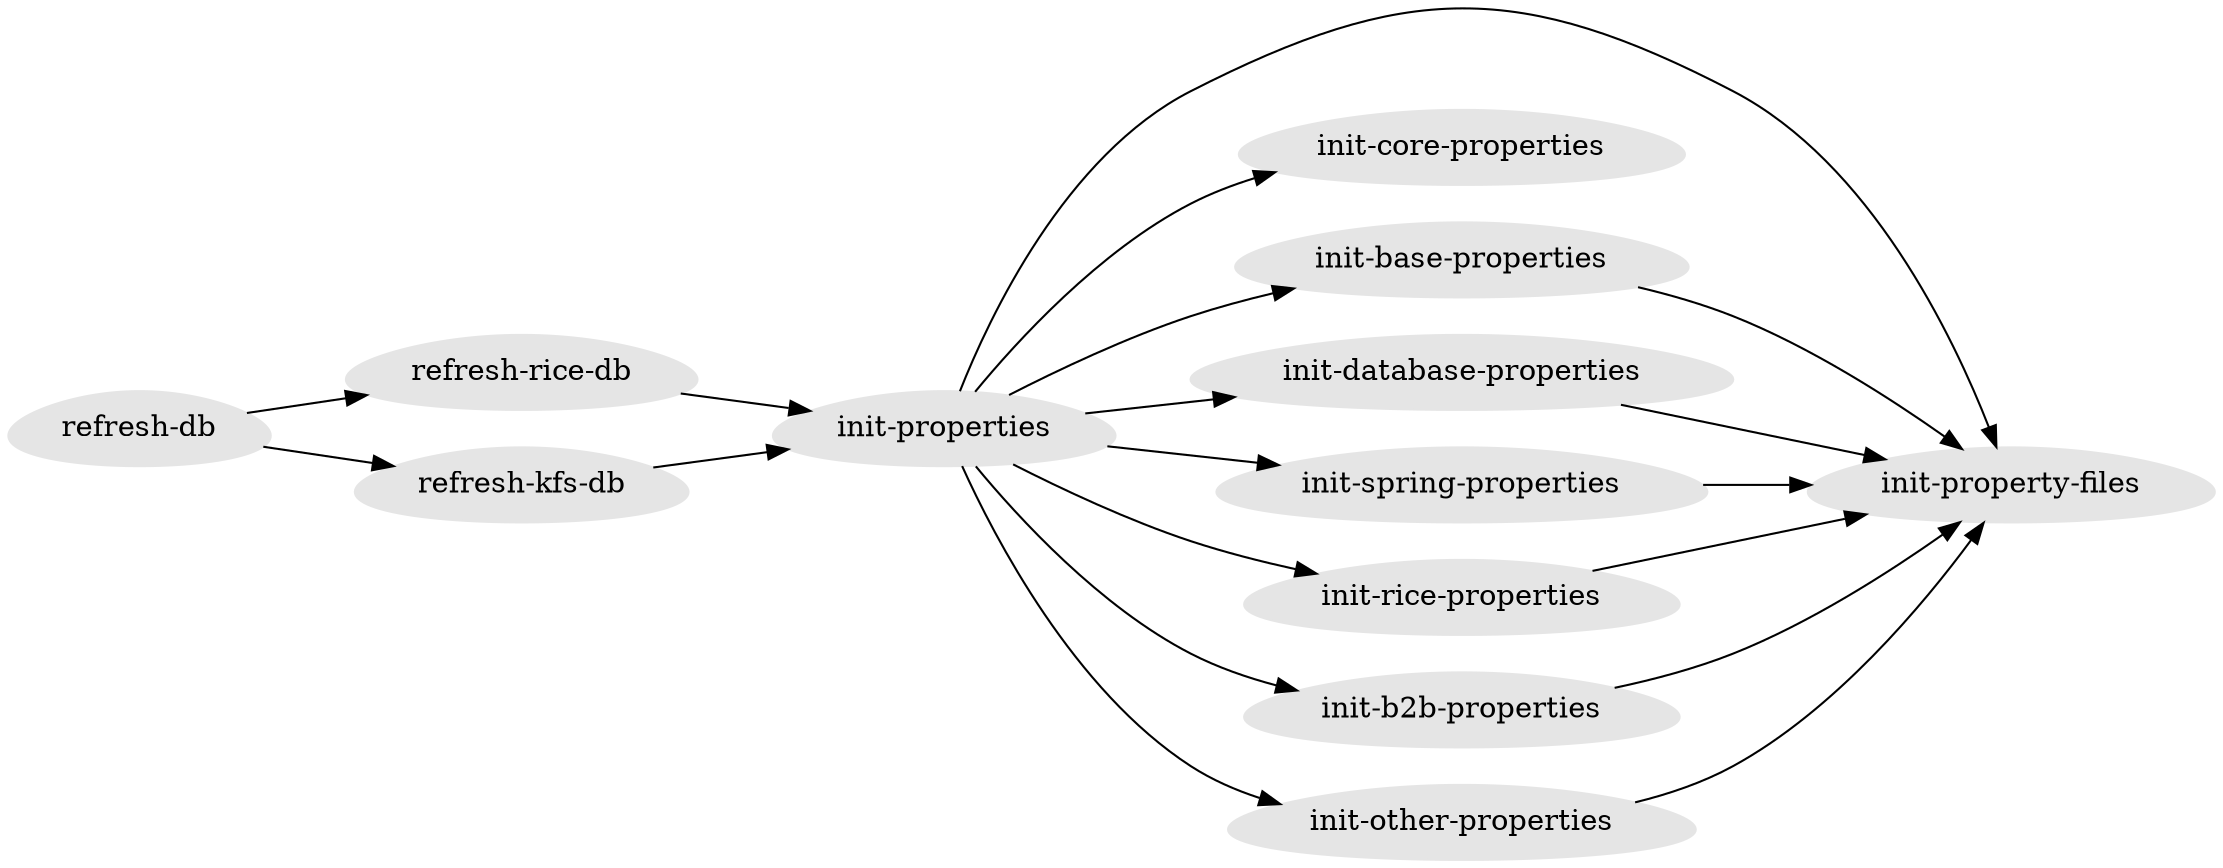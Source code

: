 digraph "G" {
    graph ["rankdir"="LR",];
    node ["style"="filled","shape"="egg","color"="grey90",];
    "init-property-files";
    "init-properties";
    "init-properties" -> "init-core-properties";
    "init-properties" -> "init-property-files";
    "init-properties" -> "init-base-properties";
    "init-properties" -> "init-database-properties";
    "init-properties" -> "init-spring-properties";
    "init-properties" -> "init-rice-properties";
    "init-properties" -> "init-b2b-properties";
    "init-properties" -> "init-other-properties";
    "init-core-properties";
    "init-base-properties";
    "init-base-properties" -> "init-property-files";
    "init-database-properties";
    "init-database-properties" -> "init-property-files";
    "init-spring-properties";
    "init-spring-properties" -> "init-property-files";
    "init-rice-properties";
    "init-rice-properties" -> "init-property-files";
    "init-b2b-properties";
    "init-b2b-properties" -> "init-property-files";
    "init-other-properties";
    "init-other-properties" -> "init-property-files";
    "refresh-db";
    "refresh-db" -> "refresh-rice-db";
    "refresh-db" -> "refresh-kfs-db";
    "refresh-rice-db";
    "refresh-rice-db" -> "init-properties";
    "refresh-kfs-db";
    "refresh-kfs-db" -> "init-properties";
}
